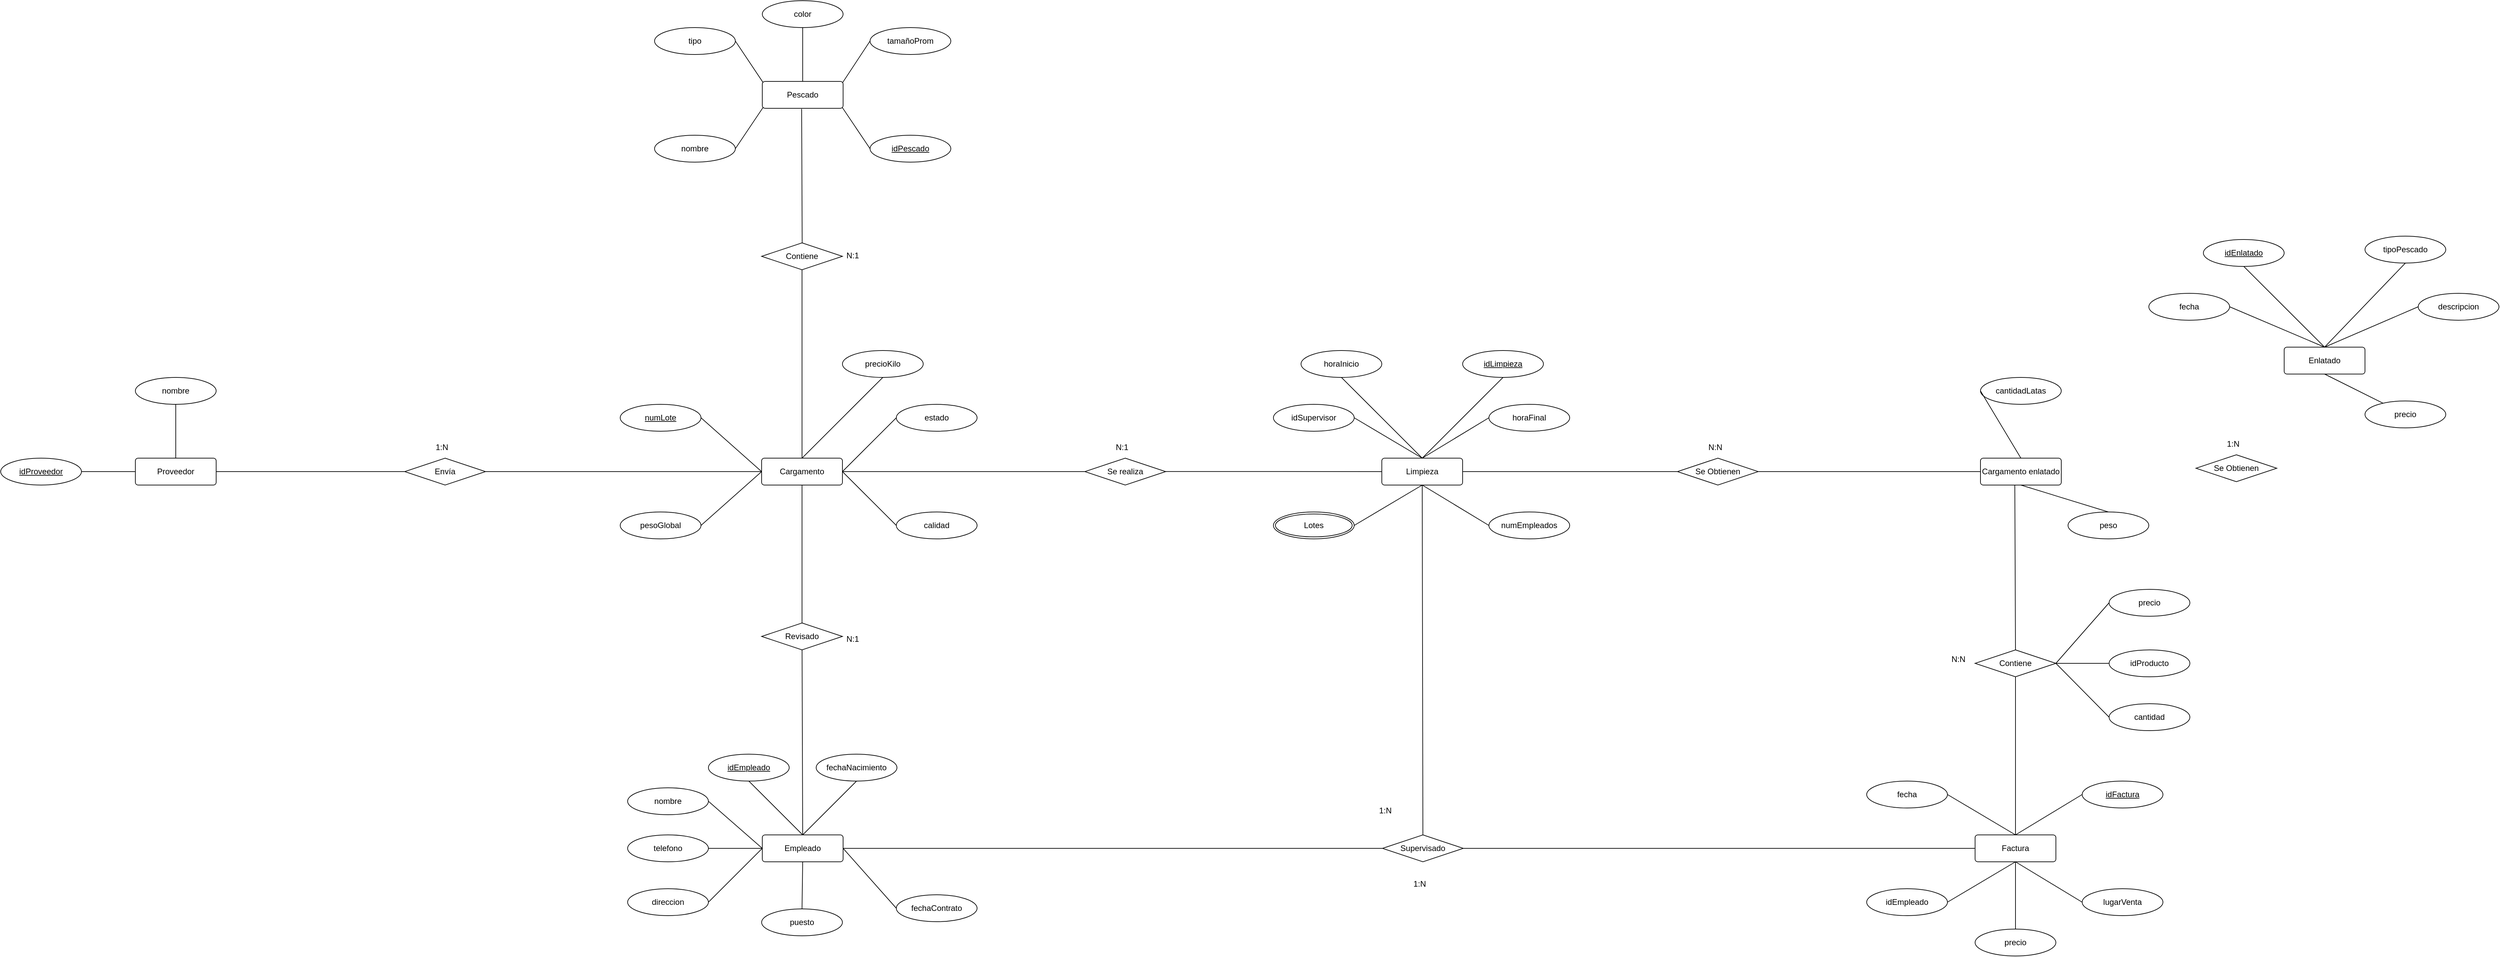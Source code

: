 <mxfile version="13.10.0" type="github">
  <diagram id="IwxbAkl_QF22f_hAsmUa" name="Page-1">
    <mxGraphModel dx="2200" dy="1929" grid="1" gridSize="10" guides="1" tooltips="1" connect="1" arrows="1" fold="1" page="1" pageScale="1" pageWidth="827" pageHeight="1169" math="0" shadow="0">
      <root>
        <mxCell id="0" />
        <mxCell id="1" parent="0" />
        <mxCell id="pDHIlOoIZ7-gjcepys6I-13" value="Proveedor" style="rounded=1;arcSize=10;whiteSpace=wrap;html=1;align=center;" parent="1" vertex="1">
          <mxGeometry x="390" y="-200" width="120" height="40" as="geometry" />
        </mxCell>
        <mxCell id="pDHIlOoIZ7-gjcepys6I-15" value="nombre" style="ellipse;whiteSpace=wrap;html=1;align=center;" parent="1" vertex="1">
          <mxGeometry x="390" y="-320" width="120" height="40" as="geometry" />
        </mxCell>
        <mxCell id="pDHIlOoIZ7-gjcepys6I-18" value="idProveedor" style="ellipse;whiteSpace=wrap;html=1;align=center;fontStyle=4;" parent="1" vertex="1">
          <mxGeometry x="190" y="-200" width="120" height="40" as="geometry" />
        </mxCell>
        <mxCell id="pDHIlOoIZ7-gjcepys6I-19" value="" style="endArrow=none;html=1;rounded=0;exitX=0;exitY=0.5;exitDx=0;exitDy=0;entryX=1;entryY=0.5;entryDx=0;entryDy=0;" parent="1" source="pDHIlOoIZ7-gjcepys6I-13" target="pDHIlOoIZ7-gjcepys6I-18" edge="1">
          <mxGeometry relative="1" as="geometry">
            <mxPoint x="360" y="-240" as="sourcePoint" />
            <mxPoint x="360" y="-160" as="targetPoint" />
          </mxGeometry>
        </mxCell>
        <mxCell id="pDHIlOoIZ7-gjcepys6I-20" value="" style="endArrow=none;html=1;rounded=0;exitX=0.5;exitY=0;exitDx=0;exitDy=0;entryX=0.5;entryY=1;entryDx=0;entryDy=0;" parent="1" source="pDHIlOoIZ7-gjcepys6I-13" target="pDHIlOoIZ7-gjcepys6I-15" edge="1">
          <mxGeometry relative="1" as="geometry">
            <mxPoint x="450" y="-240" as="sourcePoint" />
            <mxPoint x="370" y="-240" as="targetPoint" />
          </mxGeometry>
        </mxCell>
        <mxCell id="pDHIlOoIZ7-gjcepys6I-21" value="Envía" style="shape=rhombus;perimeter=rhombusPerimeter;whiteSpace=wrap;html=1;align=center;" parent="1" vertex="1">
          <mxGeometry x="790" y="-200" width="120" height="40" as="geometry" />
        </mxCell>
        <mxCell id="pDHIlOoIZ7-gjcepys6I-22" value="1:N" style="text;strokeColor=none;fillColor=none;spacingLeft=4;spacingRight=4;overflow=hidden;rotatable=0;points=[[0,0.5],[1,0.5]];portConstraint=eastwest;fontSize=12;" parent="1" vertex="1">
          <mxGeometry x="830" y="-230" width="40" height="30" as="geometry" />
        </mxCell>
        <mxCell id="pDHIlOoIZ7-gjcepys6I-23" value="" style="endArrow=none;html=1;rounded=0;exitX=1;exitY=0.5;exitDx=0;exitDy=0;entryX=0;entryY=0.5;entryDx=0;entryDy=0;" parent="1" source="pDHIlOoIZ7-gjcepys6I-13" target="pDHIlOoIZ7-gjcepys6I-21" edge="1">
          <mxGeometry relative="1" as="geometry">
            <mxPoint x="480" y="-130" as="sourcePoint" />
            <mxPoint x="640" y="-130" as="targetPoint" />
          </mxGeometry>
        </mxCell>
        <mxCell id="pDHIlOoIZ7-gjcepys6I-24" value="" style="endArrow=none;html=1;rounded=0;entryX=0;entryY=0.5;entryDx=0;entryDy=0;" parent="1" source="pDHIlOoIZ7-gjcepys6I-21" target="pDHIlOoIZ7-gjcepys6I-45" edge="1">
          <mxGeometry relative="1" as="geometry">
            <mxPoint x="790.0" y="-180.59" as="sourcePoint" />
            <mxPoint x="1070.0" y="-180" as="targetPoint" />
          </mxGeometry>
        </mxCell>
        <mxCell id="pDHIlOoIZ7-gjcepys6I-31" value="precioKilo" style="ellipse;whiteSpace=wrap;html=1;align=center;" parent="1" vertex="1">
          <mxGeometry x="1440" y="-360" width="120" height="40" as="geometry" />
        </mxCell>
        <mxCell id="pDHIlOoIZ7-gjcepys6I-33" value="" style="endArrow=none;html=1;rounded=0;exitX=0.5;exitY=0;exitDx=0;exitDy=0;entryX=0.5;entryY=1;entryDx=0;entryDy=0;" parent="1" source="pDHIlOoIZ7-gjcepys6I-45" target="pDHIlOoIZ7-gjcepys6I-31" edge="1">
          <mxGeometry relative="1" as="geometry">
            <mxPoint x="750" y="-150" as="sourcePoint" />
            <mxPoint x="630" y="-70" as="targetPoint" />
          </mxGeometry>
        </mxCell>
        <mxCell id="pDHIlOoIZ7-gjcepys6I-34" value="Pescado" style="rounded=1;arcSize=10;whiteSpace=wrap;html=1;align=center;" parent="1" vertex="1">
          <mxGeometry x="1321" y="-760" width="120" height="40" as="geometry" />
        </mxCell>
        <mxCell id="pDHIlOoIZ7-gjcepys6I-35" value="tamañoProm" style="ellipse;whiteSpace=wrap;html=1;align=center;" parent="1" vertex="1">
          <mxGeometry x="1481" y="-840" width="120" height="40" as="geometry" />
        </mxCell>
        <mxCell id="pDHIlOoIZ7-gjcepys6I-36" value="nombre" style="ellipse;whiteSpace=wrap;html=1;align=center;" parent="1" vertex="1">
          <mxGeometry x="1161" y="-680" width="120" height="40" as="geometry" />
        </mxCell>
        <mxCell id="pDHIlOoIZ7-gjcepys6I-37" value="tipo" style="ellipse;whiteSpace=wrap;html=1;align=center;" parent="1" vertex="1">
          <mxGeometry x="1161" y="-840" width="120" height="40" as="geometry" />
        </mxCell>
        <mxCell id="pDHIlOoIZ7-gjcepys6I-38" value="color" style="ellipse;whiteSpace=wrap;html=1;align=center;" parent="1" vertex="1">
          <mxGeometry x="1321" y="-880" width="120" height="40" as="geometry" />
        </mxCell>
        <mxCell id="pDHIlOoIZ7-gjcepys6I-39" value="idPescado" style="ellipse;whiteSpace=wrap;html=1;align=center;fontStyle=4;" parent="1" vertex="1">
          <mxGeometry x="1481" y="-680" width="120" height="40" as="geometry" />
        </mxCell>
        <mxCell id="pDHIlOoIZ7-gjcepys6I-40" value="" style="endArrow=none;html=1;rounded=0;exitX=0.5;exitY=1;exitDx=0;exitDy=0;entryX=0.5;entryY=0;entryDx=0;entryDy=0;" parent="1" source="pDHIlOoIZ7-gjcepys6I-38" target="pDHIlOoIZ7-gjcepys6I-34" edge="1">
          <mxGeometry relative="1" as="geometry">
            <mxPoint x="1131" y="-580" as="sourcePoint" />
            <mxPoint x="1291" y="-580" as="targetPoint" />
          </mxGeometry>
        </mxCell>
        <mxCell id="pDHIlOoIZ7-gjcepys6I-41" value="" style="endArrow=none;html=1;rounded=0;exitX=1;exitY=0.5;exitDx=0;exitDy=0;entryX=0.013;entryY=0.953;entryDx=0;entryDy=0;entryPerimeter=0;" parent="1" source="pDHIlOoIZ7-gjcepys6I-36" target="pDHIlOoIZ7-gjcepys6I-34" edge="1">
          <mxGeometry relative="1" as="geometry">
            <mxPoint x="1301" y="-790" as="sourcePoint" />
            <mxPoint x="1301" y="-710" as="targetPoint" />
          </mxGeometry>
        </mxCell>
        <mxCell id="pDHIlOoIZ7-gjcepys6I-42" value="" style="endArrow=none;html=1;rounded=0;entryX=0.988;entryY=0.96;entryDx=0;entryDy=0;exitX=0;exitY=0.5;exitDx=0;exitDy=0;entryPerimeter=0;" parent="1" source="pDHIlOoIZ7-gjcepys6I-39" target="pDHIlOoIZ7-gjcepys6I-34" edge="1">
          <mxGeometry relative="1" as="geometry">
            <mxPoint x="1511" y="-720" as="sourcePoint" />
            <mxPoint x="1511" y="-680" as="targetPoint" />
          </mxGeometry>
        </mxCell>
        <mxCell id="pDHIlOoIZ7-gjcepys6I-43" value="" style="endArrow=none;html=1;rounded=0;exitX=0;exitY=0.5;exitDx=0;exitDy=0;entryX=0.993;entryY=0.05;entryDx=0;entryDy=0;entryPerimeter=0;" parent="1" source="pDHIlOoIZ7-gjcepys6I-35" target="pDHIlOoIZ7-gjcepys6I-34" edge="1">
          <mxGeometry relative="1" as="geometry">
            <mxPoint x="1271" y="-680" as="sourcePoint" />
            <mxPoint x="1341" y="-700" as="targetPoint" />
          </mxGeometry>
        </mxCell>
        <mxCell id="pDHIlOoIZ7-gjcepys6I-44" value="" style="endArrow=none;html=1;rounded=0;exitX=1;exitY=0.5;exitDx=0;exitDy=0;entryX=0.01;entryY=0.042;entryDx=0;entryDy=0;entryPerimeter=0;" parent="1" source="pDHIlOoIZ7-gjcepys6I-37" target="pDHIlOoIZ7-gjcepys6I-34" edge="1">
          <mxGeometry relative="1" as="geometry">
            <mxPoint x="1321" y="-640" as="sourcePoint" />
            <mxPoint x="1361" y="-700" as="targetPoint" />
          </mxGeometry>
        </mxCell>
        <mxCell id="pDHIlOoIZ7-gjcepys6I-45" value="Cargamento" style="rounded=1;arcSize=10;whiteSpace=wrap;html=1;align=center;" parent="1" vertex="1">
          <mxGeometry x="1320" y="-200" width="120" height="40" as="geometry" />
        </mxCell>
        <mxCell id="pDHIlOoIZ7-gjcepys6I-51" value="numLote" style="ellipse;whiteSpace=wrap;html=1;align=center;fontStyle=4;" parent="1" vertex="1">
          <mxGeometry x="1110" y="-280" width="120" height="40" as="geometry" />
        </mxCell>
        <mxCell id="pDHIlOoIZ7-gjcepys6I-52" value="calidad" style="ellipse;whiteSpace=wrap;html=1;align=center;" parent="1" vertex="1">
          <mxGeometry x="1520" y="-120" width="120" height="40" as="geometry" />
        </mxCell>
        <mxCell id="pDHIlOoIZ7-gjcepys6I-53" value="" style="endArrow=none;html=1;rounded=0;exitX=1;exitY=0.5;exitDx=0;exitDy=0;entryX=0;entryY=0.5;entryDx=0;entryDy=0;" parent="1" source="pDHIlOoIZ7-gjcepys6I-45" target="pDHIlOoIZ7-gjcepys6I-52" edge="1">
          <mxGeometry relative="1" as="geometry">
            <mxPoint x="1380.0" y="-150" as="sourcePoint" />
            <mxPoint x="1500.0" y="-70" as="targetPoint" />
          </mxGeometry>
        </mxCell>
        <mxCell id="pDHIlOoIZ7-gjcepys6I-54" value="" style="endArrow=none;html=1;rounded=0;entryX=0;entryY=0.5;entryDx=0;entryDy=0;exitX=1;exitY=0.5;exitDx=0;exitDy=0;" parent="1" source="pDHIlOoIZ7-gjcepys6I-51" target="pDHIlOoIZ7-gjcepys6I-45" edge="1">
          <mxGeometry relative="1" as="geometry">
            <mxPoint x="1379.41" y="-280" as="sourcePoint" />
            <mxPoint x="1379.41" y="-200" as="targetPoint" />
          </mxGeometry>
        </mxCell>
        <mxCell id="pDHIlOoIZ7-gjcepys6I-55" value="pesoGlobal" style="ellipse;whiteSpace=wrap;html=1;align=center;" parent="1" vertex="1">
          <mxGeometry x="1110" y="-120" width="120" height="40" as="geometry" />
        </mxCell>
        <mxCell id="pDHIlOoIZ7-gjcepys6I-56" value="" style="endArrow=none;html=1;rounded=0;exitX=1;exitY=0.5;exitDx=0;exitDy=0;entryX=0;entryY=0.5;entryDx=0;entryDy=0;" parent="1" source="pDHIlOoIZ7-gjcepys6I-55" target="pDHIlOoIZ7-gjcepys6I-45" edge="1">
          <mxGeometry relative="1" as="geometry">
            <mxPoint x="1500" y="-190.0" as="sourcePoint" />
            <mxPoint x="1450" y="-200" as="targetPoint" />
          </mxGeometry>
        </mxCell>
        <mxCell id="pDHIlOoIZ7-gjcepys6I-57" value="estado" style="ellipse;whiteSpace=wrap;html=1;align=center;" parent="1" vertex="1">
          <mxGeometry x="1520" y="-280" width="120" height="40" as="geometry" />
        </mxCell>
        <mxCell id="pDHIlOoIZ7-gjcepys6I-58" value="" style="endArrow=none;html=1;rounded=0;exitX=0;exitY=0.5;exitDx=0;exitDy=0;entryX=1;entryY=0.5;entryDx=0;entryDy=0;" parent="1" source="pDHIlOoIZ7-gjcepys6I-57" target="pDHIlOoIZ7-gjcepys6I-45" edge="1">
          <mxGeometry relative="1" as="geometry">
            <mxPoint x="1541.92" y="-170" as="sourcePoint" />
            <mxPoint x="1440" y="-128.84" as="targetPoint" />
          </mxGeometry>
        </mxCell>
        <mxCell id="s8OclJnJZNiFWNM1z5i_-1" value="Revisado" style="shape=rhombus;perimeter=rhombusPerimeter;whiteSpace=wrap;html=1;align=center;" parent="1" vertex="1">
          <mxGeometry x="1320" y="45" width="120" height="40" as="geometry" />
        </mxCell>
        <mxCell id="s8OclJnJZNiFWNM1z5i_-2" value="" style="endArrow=none;html=1;rounded=0;entryX=0.5;entryY=1;entryDx=0;entryDy=0;" parent="1" source="s8OclJnJZNiFWNM1z5i_-1" target="pDHIlOoIZ7-gjcepys6I-45" edge="1">
          <mxGeometry relative="1" as="geometry">
            <mxPoint x="1381" y="40" as="sourcePoint" />
            <mxPoint x="1661" y="40" as="targetPoint" />
          </mxGeometry>
        </mxCell>
        <mxCell id="s8OclJnJZNiFWNM1z5i_-4" value="" style="endArrow=none;html=1;rounded=0;entryX=0.5;entryY=0;entryDx=0;entryDy=0;" parent="1" source="s8OclJnJZNiFWNM1z5i_-1" target="s8OclJnJZNiFWNM1z5i_-5" edge="1">
          <mxGeometry relative="1" as="geometry">
            <mxPoint x="1461" y="139.8" as="sourcePoint" />
            <mxPoint x="1741" y="139.8" as="targetPoint" />
          </mxGeometry>
        </mxCell>
        <mxCell id="s8OclJnJZNiFWNM1z5i_-5" value="Empleado" style="rounded=1;arcSize=10;whiteSpace=wrap;html=1;align=center;" parent="1" vertex="1">
          <mxGeometry x="1321" y="360" width="120" height="40" as="geometry" />
        </mxCell>
        <mxCell id="s8OclJnJZNiFWNM1z5i_-9" value="Contiene" style="shape=rhombus;perimeter=rhombusPerimeter;whiteSpace=wrap;html=1;align=center;" parent="1" vertex="1">
          <mxGeometry x="1320" y="-520" width="120" height="40" as="geometry" />
        </mxCell>
        <mxCell id="s8OclJnJZNiFWNM1z5i_-11" value="idEmpleado" style="ellipse;whiteSpace=wrap;html=1;align=center;fontStyle=4;" parent="1" vertex="1">
          <mxGeometry x="1241" y="240" width="120" height="40" as="geometry" />
        </mxCell>
        <mxCell id="s8OclJnJZNiFWNM1z5i_-12" value="telefono" style="ellipse;whiteSpace=wrap;html=1;align=center;" parent="1" vertex="1">
          <mxGeometry x="1121" y="360" width="120" height="40" as="geometry" />
        </mxCell>
        <mxCell id="s8OclJnJZNiFWNM1z5i_-14" value="nombre" style="ellipse;whiteSpace=wrap;html=1;align=center;" parent="1" vertex="1">
          <mxGeometry x="1121" y="290" width="120" height="40" as="geometry" />
        </mxCell>
        <mxCell id="s8OclJnJZNiFWNM1z5i_-15" value="direccion" style="ellipse;whiteSpace=wrap;html=1;align=center;" parent="1" vertex="1">
          <mxGeometry x="1121" y="440" width="120" height="40" as="geometry" />
        </mxCell>
        <mxCell id="s8OclJnJZNiFWNM1z5i_-16" value="fechaContrato" style="ellipse;whiteSpace=wrap;html=1;align=center;" parent="1" vertex="1">
          <mxGeometry x="1520" y="449" width="120" height="40" as="geometry" />
        </mxCell>
        <mxCell id="s8OclJnJZNiFWNM1z5i_-18" value="puesto" style="ellipse;whiteSpace=wrap;html=1;align=center;" parent="1" vertex="1">
          <mxGeometry x="1320" y="470" width="120" height="40" as="geometry" />
        </mxCell>
        <mxCell id="s8OclJnJZNiFWNM1z5i_-19" value="fechaNacimiento" style="ellipse;whiteSpace=wrap;html=1;align=center;" parent="1" vertex="1">
          <mxGeometry x="1401" y="240" width="120" height="40" as="geometry" />
        </mxCell>
        <mxCell id="s8OclJnJZNiFWNM1z5i_-20" value="" style="endArrow=none;html=1;rounded=0;exitX=1;exitY=0.5;exitDx=0;exitDy=0;entryX=0;entryY=0.5;entryDx=0;entryDy=0;" parent="1" source="s8OclJnJZNiFWNM1z5i_-12" target="s8OclJnJZNiFWNM1z5i_-5" edge="1">
          <mxGeometry relative="1" as="geometry">
            <mxPoint x="1401" y="380" as="sourcePoint" />
            <mxPoint x="1323" y="399" as="targetPoint" />
          </mxGeometry>
        </mxCell>
        <mxCell id="s8OclJnJZNiFWNM1z5i_-21" value="" style="endArrow=none;html=1;rounded=0;exitX=1;exitY=0.5;exitDx=0;exitDy=0;entryX=0;entryY=0.5;entryDx=0;entryDy=0;" parent="1" source="s8OclJnJZNiFWNM1z5i_-14" target="s8OclJnJZNiFWNM1z5i_-5" edge="1">
          <mxGeometry relative="1" as="geometry">
            <mxPoint x="1260.94" y="386.68" as="sourcePoint" />
            <mxPoint x="1331" y="350" as="targetPoint" />
          </mxGeometry>
        </mxCell>
        <mxCell id="s8OclJnJZNiFWNM1z5i_-22" value="" style="endArrow=none;html=1;rounded=0;entryX=0;entryY=0.5;entryDx=0;entryDy=0;exitX=1;exitY=0.5;exitDx=0;exitDy=0;" parent="1" source="s8OclJnJZNiFWNM1z5i_-15" target="s8OclJnJZNiFWNM1z5i_-5" edge="1">
          <mxGeometry relative="1" as="geometry">
            <mxPoint x="1260" y="480" as="sourcePoint" />
            <mxPoint x="1342.2" y="459.12" as="targetPoint" />
          </mxGeometry>
        </mxCell>
        <mxCell id="s8OclJnJZNiFWNM1z5i_-23" value="" style="endArrow=none;html=1;rounded=0;exitX=0.5;exitY=1;exitDx=0;exitDy=0;entryX=0.5;entryY=0;entryDx=0;entryDy=0;" parent="1" source="s8OclJnJZNiFWNM1z5i_-11" target="s8OclJnJZNiFWNM1z5i_-5" edge="1">
          <mxGeometry relative="1" as="geometry">
            <mxPoint x="1301" y="300" as="sourcePoint" />
            <mxPoint x="1381" y="330" as="targetPoint" />
          </mxGeometry>
        </mxCell>
        <mxCell id="s8OclJnJZNiFWNM1z5i_-24" value="" style="endArrow=none;html=1;rounded=0;entryX=0.5;entryY=1;entryDx=0;entryDy=0;exitX=0.5;exitY=0;exitDx=0;exitDy=0;" parent="1" source="s8OclJnJZNiFWNM1z5i_-18" target="s8OclJnJZNiFWNM1z5i_-5" edge="1">
          <mxGeometry relative="1" as="geometry">
            <mxPoint x="1271.0" y="490" as="sourcePoint" />
            <mxPoint x="1332.44" y="408.28" as="targetPoint" />
          </mxGeometry>
        </mxCell>
        <mxCell id="s8OclJnJZNiFWNM1z5i_-26" value="" style="endArrow=none;html=1;rounded=0;entryX=1;entryY=0.5;entryDx=0;entryDy=0;exitX=0;exitY=0.5;exitDx=0;exitDy=0;" parent="1" source="s8OclJnJZNiFWNM1z5i_-16" target="s8OclJnJZNiFWNM1z5i_-5" edge="1">
          <mxGeometry relative="1" as="geometry">
            <mxPoint x="1511" y="470.72" as="sourcePoint" />
            <mxPoint x="1449.08" y="390" as="targetPoint" />
          </mxGeometry>
        </mxCell>
        <mxCell id="s8OclJnJZNiFWNM1z5i_-27" value="" style="endArrow=none;html=1;rounded=0;entryX=0.5;entryY=0;entryDx=0;entryDy=0;exitX=0.5;exitY=1;exitDx=0;exitDy=0;" parent="1" source="s8OclJnJZNiFWNM1z5i_-19" target="s8OclJnJZNiFWNM1z5i_-5" edge="1">
          <mxGeometry relative="1" as="geometry">
            <mxPoint x="1531" y="390" as="sourcePoint" />
            <mxPoint x="1451" y="360" as="targetPoint" />
          </mxGeometry>
        </mxCell>
        <mxCell id="s8OclJnJZNiFWNM1z5i_-28" value="N:1" style="text;strokeColor=none;fillColor=none;spacingLeft=4;spacingRight=4;overflow=hidden;rotatable=0;points=[[0,0.5],[1,0.5]];portConstraint=eastwest;fontSize=12;" parent="1" vertex="1">
          <mxGeometry x="1440" y="-515" width="40" height="30" as="geometry" />
        </mxCell>
        <mxCell id="s8OclJnJZNiFWNM1z5i_-32" value="" style="endArrow=none;html=1;rounded=0;entryX=0.5;entryY=1;entryDx=0;entryDy=0;" parent="1" source="pDHIlOoIZ7-gjcepys6I-45" target="s8OclJnJZNiFWNM1z5i_-9" edge="1">
          <mxGeometry relative="1" as="geometry">
            <mxPoint x="1379.58" y="-200" as="sourcePoint" />
            <mxPoint x="1379.58" y="-360" as="targetPoint" />
          </mxGeometry>
        </mxCell>
        <mxCell id="s8OclJnJZNiFWNM1z5i_-33" value="" style="endArrow=none;html=1;rounded=0;entryX=0.487;entryY=1.023;entryDx=0;entryDy=0;exitX=0.502;exitY=0.011;exitDx=0;exitDy=0;exitPerimeter=0;entryPerimeter=0;" parent="1" source="s8OclJnJZNiFWNM1z5i_-9" target="pDHIlOoIZ7-gjcepys6I-34" edge="1">
          <mxGeometry relative="1" as="geometry">
            <mxPoint x="1380" y="-521" as="sourcePoint" />
            <mxPoint x="1379.56" y="-690" as="targetPoint" />
          </mxGeometry>
        </mxCell>
        <mxCell id="s8OclJnJZNiFWNM1z5i_-34" value="Se realiza" style="shape=rhombus;perimeter=rhombusPerimeter;whiteSpace=wrap;html=1;align=center;" parent="1" vertex="1">
          <mxGeometry x="1800" y="-200" width="120" height="40" as="geometry" />
        </mxCell>
        <mxCell id="s8OclJnJZNiFWNM1z5i_-35" value="" style="endArrow=none;html=1;rounded=0;exitX=1;exitY=0.5;exitDx=0;exitDy=0;" parent="1" source="pDHIlOoIZ7-gjcepys6I-45" target="s8OclJnJZNiFWNM1z5i_-34" edge="1">
          <mxGeometry relative="1" as="geometry">
            <mxPoint x="1710" y="-135" as="sourcePoint" />
            <mxPoint x="1710" y="65.0" as="targetPoint" />
          </mxGeometry>
        </mxCell>
        <mxCell id="s8OclJnJZNiFWNM1z5i_-36" value="" style="endArrow=none;html=1;rounded=0;exitX=0.995;exitY=0.497;exitDx=0;exitDy=0;exitPerimeter=0;" parent="1" source="s8OclJnJZNiFWNM1z5i_-34" target="s8OclJnJZNiFWNM1z5i_-37" edge="1">
          <mxGeometry relative="1" as="geometry">
            <mxPoint x="1950" y="-180.34" as="sourcePoint" />
            <mxPoint x="2310.0" y="-180.34" as="targetPoint" />
          </mxGeometry>
        </mxCell>
        <mxCell id="s8OclJnJZNiFWNM1z5i_-37" value="Limpieza" style="rounded=1;arcSize=10;whiteSpace=wrap;html=1;align=center;" parent="1" vertex="1">
          <mxGeometry x="2241" y="-200" width="120" height="40" as="geometry" />
        </mxCell>
        <mxCell id="s8OclJnJZNiFWNM1z5i_-40" value="idLimpieza" style="ellipse;whiteSpace=wrap;html=1;align=center;fontStyle=4;" parent="1" vertex="1">
          <mxGeometry x="2361" y="-360" width="120" height="40" as="geometry" />
        </mxCell>
        <mxCell id="s8OclJnJZNiFWNM1z5i_-41" value="" style="endArrow=none;html=1;rounded=0;exitX=0.5;exitY=1;exitDx=0;exitDy=0;entryX=0.5;entryY=0;entryDx=0;entryDy=0;" parent="1" source="s8OclJnJZNiFWNM1z5i_-40" target="s8OclJnJZNiFWNM1z5i_-37" edge="1">
          <mxGeometry relative="1" as="geometry">
            <mxPoint x="2300" y="-280" as="sourcePoint" />
            <mxPoint x="2220" y="-200" as="targetPoint" />
          </mxGeometry>
        </mxCell>
        <mxCell id="s8OclJnJZNiFWNM1z5i_-42" value="horaInicio" style="ellipse;whiteSpace=wrap;html=1;align=center;" parent="1" vertex="1">
          <mxGeometry x="2121" y="-360" width="120" height="40" as="geometry" />
        </mxCell>
        <mxCell id="s8OclJnJZNiFWNM1z5i_-43" value="" style="endArrow=none;html=1;rounded=0;exitX=0.5;exitY=1;exitDx=0;exitDy=0;entryX=0.5;entryY=0;entryDx=0;entryDy=0;" parent="1" source="s8OclJnJZNiFWNM1z5i_-42" target="s8OclJnJZNiFWNM1z5i_-37" edge="1">
          <mxGeometry relative="1" as="geometry">
            <mxPoint x="2311" y="-270" as="sourcePoint" />
            <mxPoint x="2311" y="-190" as="targetPoint" />
          </mxGeometry>
        </mxCell>
        <mxCell id="s8OclJnJZNiFWNM1z5i_-44" value="horaFinal" style="ellipse;whiteSpace=wrap;html=1;align=center;" parent="1" vertex="1">
          <mxGeometry x="2400" y="-280" width="120" height="40" as="geometry" />
        </mxCell>
        <mxCell id="s8OclJnJZNiFWNM1z5i_-45" value="" style="endArrow=none;html=1;rounded=0;exitX=0;exitY=0.5;exitDx=0;exitDy=0;entryX=0.5;entryY=0;entryDx=0;entryDy=0;" parent="1" source="s8OclJnJZNiFWNM1z5i_-44" target="s8OclJnJZNiFWNM1z5i_-37" edge="1">
          <mxGeometry relative="1" as="geometry">
            <mxPoint x="2350" y="-245" as="sourcePoint" />
            <mxPoint x="2451" y="-185" as="targetPoint" />
          </mxGeometry>
        </mxCell>
        <mxCell id="s8OclJnJZNiFWNM1z5i_-46" value="numEmpleados" style="ellipse;whiteSpace=wrap;html=1;align=center;" parent="1" vertex="1">
          <mxGeometry x="2400" y="-120" width="120" height="40" as="geometry" />
        </mxCell>
        <mxCell id="s8OclJnJZNiFWNM1z5i_-48" value="idSupervisor" style="ellipse;whiteSpace=wrap;html=1;align=center;" parent="1" vertex="1">
          <mxGeometry x="2080" y="-280" width="120" height="40" as="geometry" />
        </mxCell>
        <mxCell id="s8OclJnJZNiFWNM1z5i_-51" value="Lotes" style="ellipse;shape=doubleEllipse;margin=3;whiteSpace=wrap;html=1;align=center;" parent="1" vertex="1">
          <mxGeometry x="2080" y="-120" width="120" height="40" as="geometry" />
        </mxCell>
        <mxCell id="s8OclJnJZNiFWNM1z5i_-52" value="" style="endArrow=none;html=1;rounded=0;exitX=1;exitY=0.5;exitDx=0;exitDy=0;entryX=0.5;entryY=0;entryDx=0;entryDy=0;" parent="1" source="s8OclJnJZNiFWNM1z5i_-48" target="s8OclJnJZNiFWNM1z5i_-37" edge="1">
          <mxGeometry relative="1" as="geometry">
            <mxPoint x="2230" y="-160" as="sourcePoint" />
            <mxPoint x="2331" y="-100" as="targetPoint" />
          </mxGeometry>
        </mxCell>
        <mxCell id="s8OclJnJZNiFWNM1z5i_-53" value="" style="endArrow=none;html=1;rounded=0;exitX=1;exitY=0.5;exitDx=0;exitDy=0;entryX=0.5;entryY=1;entryDx=0;entryDy=0;" parent="1" source="s8OclJnJZNiFWNM1z5i_-51" target="s8OclJnJZNiFWNM1z5i_-37" edge="1">
          <mxGeometry relative="1" as="geometry">
            <mxPoint x="2210" y="-90" as="sourcePoint" />
            <mxPoint x="2311" y="-150" as="targetPoint" />
          </mxGeometry>
        </mxCell>
        <mxCell id="s8OclJnJZNiFWNM1z5i_-54" value="" style="endArrow=none;html=1;rounded=0;exitX=0;exitY=0.5;exitDx=0;exitDy=0;entryX=0.5;entryY=1;entryDx=0;entryDy=0;" parent="1" source="s8OclJnJZNiFWNM1z5i_-46" target="s8OclJnJZNiFWNM1z5i_-37" edge="1">
          <mxGeometry relative="1" as="geometry">
            <mxPoint x="2310" y="-70" as="sourcePoint" />
            <mxPoint x="2311" y="-150" as="targetPoint" />
          </mxGeometry>
        </mxCell>
        <mxCell id="s8OclJnJZNiFWNM1z5i_-74" value="Factura" style="rounded=1;arcSize=10;whiteSpace=wrap;html=1;align=center;" parent="1" vertex="1">
          <mxGeometry x="3122" y="360" width="120" height="40" as="geometry" />
        </mxCell>
        <mxCell id="s8OclJnJZNiFWNM1z5i_-75" value="idFactura" style="ellipse;whiteSpace=wrap;html=1;align=center;fontStyle=4;" parent="1" vertex="1">
          <mxGeometry x="3281" y="280" width="120" height="40" as="geometry" />
        </mxCell>
        <mxCell id="s8OclJnJZNiFWNM1z5i_-76" value="" style="endArrow=none;html=1;rounded=0;exitX=0;exitY=0.5;exitDx=0;exitDy=0;entryX=0.5;entryY=0;entryDx=0;entryDy=0;" parent="1" source="s8OclJnJZNiFWNM1z5i_-75" target="s8OclJnJZNiFWNM1z5i_-74" edge="1">
          <mxGeometry relative="1" as="geometry">
            <mxPoint x="3181" y="270" as="sourcePoint" />
            <mxPoint x="3101" y="350" as="targetPoint" />
          </mxGeometry>
        </mxCell>
        <mxCell id="s8OclJnJZNiFWNM1z5i_-77" value="lugarVenta" style="ellipse;whiteSpace=wrap;html=1;align=center;" parent="1" vertex="1">
          <mxGeometry x="3281" y="440" width="120" height="40" as="geometry" />
        </mxCell>
        <mxCell id="s8OclJnJZNiFWNM1z5i_-78" value="" style="endArrow=none;html=1;rounded=0;exitX=0;exitY=0.5;exitDx=0;exitDy=0;entryX=0.5;entryY=1;entryDx=0;entryDy=0;" parent="1" source="s8OclJnJZNiFWNM1z5i_-77" target="s8OclJnJZNiFWNM1z5i_-74" edge="1">
          <mxGeometry relative="1" as="geometry">
            <mxPoint x="3231" y="305" as="sourcePoint" />
            <mxPoint x="3332" y="365" as="targetPoint" />
          </mxGeometry>
        </mxCell>
        <mxCell id="s8OclJnJZNiFWNM1z5i_-79" value="cantidad" style="ellipse;whiteSpace=wrap;html=1;align=center;" parent="1" vertex="1">
          <mxGeometry x="3321" y="165" width="120" height="40" as="geometry" />
        </mxCell>
        <mxCell id="s8OclJnJZNiFWNM1z5i_-80" value="idEmpleado" style="ellipse;whiteSpace=wrap;html=1;align=center;" parent="1" vertex="1">
          <mxGeometry x="2961" y="440" width="120" height="40" as="geometry" />
        </mxCell>
        <mxCell id="s8OclJnJZNiFWNM1z5i_-81" value="" style="endArrow=none;html=1;rounded=0;exitX=1;exitY=0.5;exitDx=0;exitDy=0;entryX=0.5;entryY=1;entryDx=0;entryDy=0;" parent="1" source="s8OclJnJZNiFWNM1z5i_-80" target="s8OclJnJZNiFWNM1z5i_-74" edge="1">
          <mxGeometry relative="1" as="geometry">
            <mxPoint x="3111" y="390" as="sourcePoint" />
            <mxPoint x="3212" y="450" as="targetPoint" />
          </mxGeometry>
        </mxCell>
        <mxCell id="s8OclJnJZNiFWNM1z5i_-82" value="" style="endArrow=none;html=1;rounded=0;exitX=0;exitY=0.5;exitDx=0;exitDy=0;entryX=1;entryY=0.5;entryDx=0;entryDy=0;" parent="1" source="s8OclJnJZNiFWNM1z5i_-79" target="0-uGPV5-aPF-ZdN6F68P-18" edge="1">
          <mxGeometry relative="1" as="geometry">
            <mxPoint x="3191" y="445" as="sourcePoint" />
            <mxPoint x="3192" y="365" as="targetPoint" />
          </mxGeometry>
        </mxCell>
        <mxCell id="s8OclJnJZNiFWNM1z5i_-83" value="fecha" style="ellipse;whiteSpace=wrap;html=1;align=center;" parent="1" vertex="1">
          <mxGeometry x="2961" y="280" width="120" height="40" as="geometry" />
        </mxCell>
        <mxCell id="s8OclJnJZNiFWNM1z5i_-84" value="precio" style="ellipse;whiteSpace=wrap;html=1;align=center;" parent="1" vertex="1">
          <mxGeometry x="3122" y="500" width="120" height="40" as="geometry" />
        </mxCell>
        <mxCell id="s8OclJnJZNiFWNM1z5i_-85" value="" style="endArrow=none;html=1;rounded=0;exitX=0.5;exitY=0;exitDx=0;exitDy=0;entryX=1;entryY=0.5;entryDx=0;entryDy=0;" parent="1" source="s8OclJnJZNiFWNM1z5i_-74" target="s8OclJnJZNiFWNM1z5i_-83" edge="1">
          <mxGeometry relative="1" as="geometry">
            <mxPoint x="3180" y="350" as="sourcePoint" />
            <mxPoint x="3081" y="290" as="targetPoint" />
          </mxGeometry>
        </mxCell>
        <mxCell id="s8OclJnJZNiFWNM1z5i_-86" value="" style="endArrow=none;html=1;rounded=0;entryX=0.5;entryY=1;entryDx=0;entryDy=0;" parent="1" source="s8OclJnJZNiFWNM1z5i_-84" target="s8OclJnJZNiFWNM1z5i_-74" edge="1">
          <mxGeometry relative="1" as="geometry">
            <mxPoint x="3250" y="490" as="sourcePoint" />
            <mxPoint x="3151" y="430" as="targetPoint" />
          </mxGeometry>
        </mxCell>
        <mxCell id="s8OclJnJZNiFWNM1z5i_-87" value="idProducto" style="ellipse;whiteSpace=wrap;html=1;align=center;" parent="1" vertex="1">
          <mxGeometry x="3321" y="85" width="120" height="40" as="geometry" />
        </mxCell>
        <mxCell id="s8OclJnJZNiFWNM1z5i_-88" value="" style="endArrow=none;html=1;rounded=0;entryX=1;entryY=0.5;entryDx=0;entryDy=0;exitX=0;exitY=0.5;exitDx=0;exitDy=0;" parent="1" source="s8OclJnJZNiFWNM1z5i_-87" target="0-uGPV5-aPF-ZdN6F68P-18" edge="1">
          <mxGeometry relative="1" as="geometry">
            <mxPoint x="3291" y="435" as="sourcePoint" />
            <mxPoint x="3291" y="355" as="targetPoint" />
          </mxGeometry>
        </mxCell>
        <mxCell id="0-uGPV5-aPF-ZdN6F68P-1" value="Se Obtienen" style="shape=rhombus;perimeter=rhombusPerimeter;whiteSpace=wrap;html=1;align=center;" parent="1" vertex="1">
          <mxGeometry x="2680" y="-200" width="120" height="40" as="geometry" />
        </mxCell>
        <mxCell id="0-uGPV5-aPF-ZdN6F68P-2" value="" style="endArrow=none;html=1;rounded=0;" parent="1" source="s8OclJnJZNiFWNM1z5i_-37" target="0-uGPV5-aPF-ZdN6F68P-1" edge="1">
          <mxGeometry relative="1" as="geometry">
            <mxPoint x="2361" y="-180.03" as="sourcePoint" />
            <mxPoint x="2682.0" y="-180.71" as="targetPoint" />
          </mxGeometry>
        </mxCell>
        <mxCell id="0-uGPV5-aPF-ZdN6F68P-3" value="" style="endArrow=none;html=1;rounded=0;exitX=1;exitY=0.5;exitDx=0;exitDy=0;" parent="1" source="0-uGPV5-aPF-ZdN6F68P-1" edge="1">
          <mxGeometry relative="1" as="geometry">
            <mxPoint x="2810" y="-180.29" as="sourcePoint" />
            <mxPoint x="3140" y="-180" as="targetPoint" />
          </mxGeometry>
        </mxCell>
        <mxCell id="0-uGPV5-aPF-ZdN6F68P-6" value="N:1" style="text;strokeColor=none;fillColor=none;spacingLeft=4;spacingRight=4;overflow=hidden;rotatable=0;points=[[0,0.5],[1,0.5]];portConstraint=eastwest;fontSize=12;" parent="1" vertex="1">
          <mxGeometry x="1840" y="-230" width="40" height="30" as="geometry" />
        </mxCell>
        <mxCell id="0-uGPV5-aPF-ZdN6F68P-7" value="N:1" style="text;strokeColor=none;fillColor=none;spacingLeft=4;spacingRight=4;overflow=hidden;rotatable=0;points=[[0,0.5],[1,0.5]];portConstraint=eastwest;fontSize=12;" parent="1" vertex="1">
          <mxGeometry x="1440" y="55" width="40" height="30" as="geometry" />
        </mxCell>
        <mxCell id="0-uGPV5-aPF-ZdN6F68P-8" value="N:N" style="text;strokeColor=none;fillColor=none;spacingLeft=4;spacingRight=4;overflow=hidden;rotatable=0;points=[[0,0.5],[1,0.5]];portConstraint=eastwest;fontSize=12;" parent="1" vertex="1">
          <mxGeometry x="2720" y="-230" width="40" height="30" as="geometry" />
        </mxCell>
        <mxCell id="0-uGPV5-aPF-ZdN6F68P-10" value="" style="endArrow=none;html=1;rounded=0;entryX=1;entryY=0.5;entryDx=0;entryDy=0;" parent="1" source="0-uGPV5-aPF-ZdN6F68P-11" target="s8OclJnJZNiFWNM1z5i_-5" edge="1">
          <mxGeometry relative="1" as="geometry">
            <mxPoint x="1761" y="380" as="sourcePoint" />
            <mxPoint x="1535" y="400" as="targetPoint" />
          </mxGeometry>
        </mxCell>
        <mxCell id="0-uGPV5-aPF-ZdN6F68P-11" value="Supervisado" style="shape=rhombus;perimeter=rhombusPerimeter;whiteSpace=wrap;html=1;align=center;" parent="1" vertex="1">
          <mxGeometry x="2242" y="360" width="120" height="40" as="geometry" />
        </mxCell>
        <mxCell id="0-uGPV5-aPF-ZdN6F68P-13" value="" style="endArrow=none;html=1;rounded=0;entryX=0.5;entryY=0;entryDx=0;entryDy=0;exitX=0.5;exitY=1;exitDx=0;exitDy=0;" parent="1" source="s8OclJnJZNiFWNM1z5i_-37" target="0-uGPV5-aPF-ZdN6F68P-11" edge="1">
          <mxGeometry relative="1" as="geometry">
            <mxPoint x="2250" y="100" as="sourcePoint" />
            <mxPoint x="1910" y="259.76" as="targetPoint" />
          </mxGeometry>
        </mxCell>
        <mxCell id="0-uGPV5-aPF-ZdN6F68P-14" value="1:N" style="text;strokeColor=none;fillColor=none;spacingLeft=4;spacingRight=4;overflow=hidden;rotatable=0;points=[[0,0.5],[1,0.5]];portConstraint=eastwest;fontSize=12;" parent="1" vertex="1">
          <mxGeometry x="2231" y="310" width="40" height="30" as="geometry" />
        </mxCell>
        <mxCell id="0-uGPV5-aPF-ZdN6F68P-15" value="" style="endArrow=none;html=1;rounded=0;entryX=0;entryY=0.5;entryDx=0;entryDy=0;exitX=1;exitY=0.5;exitDx=0;exitDy=0;" parent="1" source="0-uGPV5-aPF-ZdN6F68P-11" target="s8OclJnJZNiFWNM1z5i_-74" edge="1">
          <mxGeometry relative="1" as="geometry">
            <mxPoint x="2531" y="-10" as="sourcePoint" />
            <mxPoint x="2531" y="470" as="targetPoint" />
          </mxGeometry>
        </mxCell>
        <mxCell id="0-uGPV5-aPF-ZdN6F68P-16" value="1:N" style="text;strokeColor=none;fillColor=none;spacingLeft=4;spacingRight=4;overflow=hidden;rotatable=0;points=[[0,0.5],[1,0.5]];portConstraint=eastwest;fontSize=12;" parent="1" vertex="1">
          <mxGeometry x="2282" y="419" width="40" height="30" as="geometry" />
        </mxCell>
        <mxCell id="0-uGPV5-aPF-ZdN6F68P-17" value="" style="endArrow=none;html=1;rounded=0;entryX=0.5;entryY=0;entryDx=0;entryDy=0;exitX=0.5;exitY=1;exitDx=0;exitDy=0;" parent="1" source="0-uGPV5-aPF-ZdN6F68P-18" target="s8OclJnJZNiFWNM1z5i_-74" edge="1">
          <mxGeometry relative="1" as="geometry">
            <mxPoint x="3182" y="230" as="sourcePoint" />
            <mxPoint x="3160" y="290" as="targetPoint" />
          </mxGeometry>
        </mxCell>
        <mxCell id="0-uGPV5-aPF-ZdN6F68P-18" value="Contiene" style="shape=rhombus;perimeter=rhombusPerimeter;whiteSpace=wrap;html=1;align=center;" parent="1" vertex="1">
          <mxGeometry x="3122" y="85" width="120" height="40" as="geometry" />
        </mxCell>
        <mxCell id="0-uGPV5-aPF-ZdN6F68P-19" value="" style="endArrow=none;html=1;rounded=0;entryX=0.5;entryY=0;entryDx=0;entryDy=0;exitX=0.5;exitY=1;exitDx=0;exitDy=0;" parent="1" target="0-uGPV5-aPF-ZdN6F68P-18" edge="1">
          <mxGeometry relative="1" as="geometry">
            <mxPoint x="3181" y="-160" as="sourcePoint" />
            <mxPoint x="3180.58" y="40" as="targetPoint" />
          </mxGeometry>
        </mxCell>
        <mxCell id="t-YejY3qhfpRCju_xlMQ-1" value="N:N" style="text;strokeColor=none;fillColor=none;spacingLeft=4;spacingRight=4;overflow=hidden;rotatable=0;points=[[0,0.5],[1,0.5]];portConstraint=eastwest;fontSize=12;" parent="1" vertex="1">
          <mxGeometry x="3081" y="85" width="40" height="30" as="geometry" />
        </mxCell>
        <mxCell id="t-YejY3qhfpRCju_xlMQ-2" value="precio" style="ellipse;whiteSpace=wrap;html=1;align=center;" parent="1" vertex="1">
          <mxGeometry x="3321" y="-5" width="120" height="40" as="geometry" />
        </mxCell>
        <mxCell id="t-YejY3qhfpRCju_xlMQ-3" value="" style="endArrow=none;html=1;rounded=0;entryX=1;entryY=0.5;entryDx=0;entryDy=0;exitX=0;exitY=0.5;exitDx=0;exitDy=0;" parent="1" source="t-YejY3qhfpRCju_xlMQ-2" target="0-uGPV5-aPF-ZdN6F68P-18" edge="1">
          <mxGeometry relative="1" as="geometry">
            <mxPoint x="3321.0" y="45" as="sourcePoint" />
            <mxPoint x="3242" y="45" as="targetPoint" />
          </mxGeometry>
        </mxCell>
        <mxCell id="LZQZhQx7oB1uDTd23cZ4-1" value="Enlatado" style="rounded=1;arcSize=10;whiteSpace=wrap;html=1;align=center;" parent="1" vertex="1">
          <mxGeometry x="3581" y="-365" width="120" height="40" as="geometry" />
        </mxCell>
        <mxCell id="LZQZhQx7oB1uDTd23cZ4-2" value="idEnlatado" style="ellipse;whiteSpace=wrap;html=1;align=center;fontStyle=4;" parent="1" vertex="1">
          <mxGeometry x="3461" y="-525" width="120" height="40" as="geometry" />
        </mxCell>
        <mxCell id="LZQZhQx7oB1uDTd23cZ4-3" value="" style="endArrow=none;html=1;rounded=0;exitX=0.5;exitY=1;exitDx=0;exitDy=0;entryX=0.5;entryY=0;entryDx=0;entryDy=0;" parent="1" source="LZQZhQx7oB1uDTd23cZ4-2" target="LZQZhQx7oB1uDTd23cZ4-1" edge="1">
          <mxGeometry relative="1" as="geometry">
            <mxPoint x="3640" y="-455" as="sourcePoint" />
            <mxPoint x="3560" y="-375" as="targetPoint" />
          </mxGeometry>
        </mxCell>
        <mxCell id="LZQZhQx7oB1uDTd23cZ4-4" value="tipoPescado" style="ellipse;whiteSpace=wrap;html=1;align=center;" parent="1" vertex="1">
          <mxGeometry x="3701" y="-530" width="120" height="40" as="geometry" />
        </mxCell>
        <mxCell id="LZQZhQx7oB1uDTd23cZ4-5" value="" style="endArrow=none;html=1;rounded=0;exitX=0.5;exitY=1;exitDx=0;exitDy=0;entryX=0.5;entryY=0;entryDx=0;entryDy=0;" parent="1" source="LZQZhQx7oB1uDTd23cZ4-4" target="LZQZhQx7oB1uDTd23cZ4-1" edge="1">
          <mxGeometry relative="1" as="geometry">
            <mxPoint x="3690" y="-420" as="sourcePoint" />
            <mxPoint x="3791" y="-360" as="targetPoint" />
          </mxGeometry>
        </mxCell>
        <mxCell id="LZQZhQx7oB1uDTd23cZ4-6" value="cantidadLatas" style="ellipse;whiteSpace=wrap;html=1;align=center;" parent="1" vertex="1">
          <mxGeometry x="3130" y="-320" width="120" height="40" as="geometry" />
        </mxCell>
        <mxCell id="LZQZhQx7oB1uDTd23cZ4-7" value="peso" style="ellipse;whiteSpace=wrap;html=1;align=center;" parent="1" vertex="1">
          <mxGeometry x="3260" y="-120" width="120" height="40" as="geometry" />
        </mxCell>
        <mxCell id="LZQZhQx7oB1uDTd23cZ4-8" value="" style="endArrow=none;html=1;rounded=0;exitX=0.5;exitY=0;exitDx=0;exitDy=0;entryX=0.5;entryY=1;entryDx=0;entryDy=0;" parent="1" source="LZQZhQx7oB1uDTd23cZ4-7" target="SbMax9qh6tLgmcroYAOn-5" edge="1">
          <mxGeometry relative="1" as="geometry">
            <mxPoint x="3420" y="-335" as="sourcePoint" />
            <mxPoint x="3521" y="-275" as="targetPoint" />
          </mxGeometry>
        </mxCell>
        <mxCell id="LZQZhQx7oB1uDTd23cZ4-9" value="" style="endArrow=none;html=1;rounded=0;exitX=0;exitY=0.5;exitDx=0;exitDy=0;entryX=0.5;entryY=0;entryDx=0;entryDy=0;" parent="1" source="LZQZhQx7oB1uDTd23cZ4-6" target="SbMax9qh6tLgmcroYAOn-5" edge="1">
          <mxGeometry relative="1" as="geometry">
            <mxPoint x="3500" y="-245" as="sourcePoint" />
            <mxPoint x="3501" y="-325" as="targetPoint" />
          </mxGeometry>
        </mxCell>
        <mxCell id="LZQZhQx7oB1uDTd23cZ4-10" value="fecha" style="ellipse;whiteSpace=wrap;html=1;align=center;" parent="1" vertex="1">
          <mxGeometry x="3380" y="-445" width="120" height="40" as="geometry" />
        </mxCell>
        <mxCell id="LZQZhQx7oB1uDTd23cZ4-11" value="precio" style="ellipse;whiteSpace=wrap;html=1;align=center;" parent="1" vertex="1">
          <mxGeometry x="3701" y="-285" width="120" height="40" as="geometry" />
        </mxCell>
        <mxCell id="LZQZhQx7oB1uDTd23cZ4-12" value="" style="endArrow=none;html=1;rounded=0;exitX=0.5;exitY=0;exitDx=0;exitDy=0;entryX=1;entryY=0.5;entryDx=0;entryDy=0;" parent="1" source="LZQZhQx7oB1uDTd23cZ4-1" target="LZQZhQx7oB1uDTd23cZ4-10" edge="1">
          <mxGeometry relative="1" as="geometry">
            <mxPoint x="3639" y="-375" as="sourcePoint" />
            <mxPoint x="3540" y="-435" as="targetPoint" />
          </mxGeometry>
        </mxCell>
        <mxCell id="LZQZhQx7oB1uDTd23cZ4-13" value="" style="endArrow=none;html=1;rounded=0;entryX=0.5;entryY=1;entryDx=0;entryDy=0;" parent="1" source="LZQZhQx7oB1uDTd23cZ4-11" target="LZQZhQx7oB1uDTd23cZ4-1" edge="1">
          <mxGeometry relative="1" as="geometry">
            <mxPoint x="3709" y="-235" as="sourcePoint" />
            <mxPoint x="3610" y="-295" as="targetPoint" />
          </mxGeometry>
        </mxCell>
        <mxCell id="LZQZhQx7oB1uDTd23cZ4-14" value="descripcion" style="ellipse;whiteSpace=wrap;html=1;align=center;" parent="1" vertex="1">
          <mxGeometry x="3780" y="-445" width="120" height="40" as="geometry" />
        </mxCell>
        <mxCell id="LZQZhQx7oB1uDTd23cZ4-15" value="" style="endArrow=none;html=1;rounded=0;entryX=0.5;entryY=0;entryDx=0;entryDy=0;exitX=0;exitY=0.5;exitDx=0;exitDy=0;" parent="1" source="LZQZhQx7oB1uDTd23cZ4-14" target="LZQZhQx7oB1uDTd23cZ4-1" edge="1">
          <mxGeometry relative="1" as="geometry">
            <mxPoint x="3750" y="-255" as="sourcePoint" />
            <mxPoint x="3750" y="-335" as="targetPoint" />
          </mxGeometry>
        </mxCell>
        <mxCell id="SbMax9qh6tLgmcroYAOn-5" value="&lt;div&gt;Cargamento enlatado&lt;/div&gt;" style="rounded=1;arcSize=10;whiteSpace=wrap;html=1;align=center;" vertex="1" parent="1">
          <mxGeometry x="3130" y="-200" width="120" height="40" as="geometry" />
        </mxCell>
        <mxCell id="SbMax9qh6tLgmcroYAOn-6" value="Se Obtienen" style="shape=rhombus;perimeter=rhombusPerimeter;whiteSpace=wrap;html=1;align=center;" vertex="1" parent="1">
          <mxGeometry x="3450" y="-205" width="120" height="40" as="geometry" />
        </mxCell>
        <mxCell id="SbMax9qh6tLgmcroYAOn-7" value="1:N" style="text;strokeColor=none;fillColor=none;spacingLeft=4;spacingRight=4;overflow=hidden;rotatable=0;points=[[0,0.5],[1,0.5]];portConstraint=eastwest;fontSize=12;" vertex="1" parent="1">
          <mxGeometry x="3490" y="-235" width="40" height="30" as="geometry" />
        </mxCell>
      </root>
    </mxGraphModel>
  </diagram>
</mxfile>
